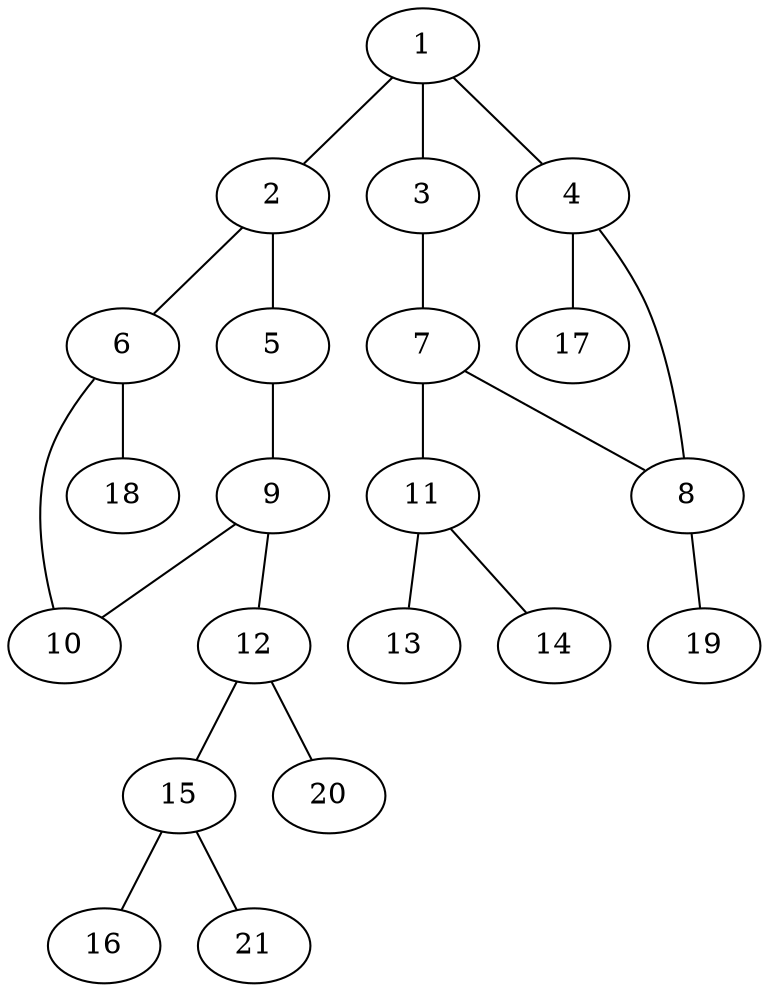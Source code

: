 graph molecule_3954 {
	1	 [chem=C];
	2	 [chem=C];
	1 -- 2	 [valence=1];
	3	 [chem=O];
	1 -- 3	 [valence=1];
	4	 [chem=C];
	1 -- 4	 [valence=2];
	5	 [chem=N];
	2 -- 5	 [valence=1];
	6	 [chem=C];
	2 -- 6	 [valence=2];
	7	 [chem=C];
	3 -- 7	 [valence=1];
	8	 [chem=C];
	4 -- 8	 [valence=1];
	17	 [chem=H];
	4 -- 17	 [valence=1];
	9	 [chem=C];
	5 -- 9	 [valence=2];
	10	 [chem=S];
	6 -- 10	 [valence=1];
	18	 [chem=H];
	6 -- 18	 [valence=1];
	7 -- 8	 [valence=2];
	11	 [chem=N];
	7 -- 11	 [valence=1];
	19	 [chem=H];
	8 -- 19	 [valence=1];
	9 -- 10	 [valence=1];
	12	 [chem=N];
	9 -- 12	 [valence=1];
	13	 [chem=O];
	11 -- 13	 [valence=2];
	14	 [chem=O];
	11 -- 14	 [valence=1];
	15	 [chem=C];
	12 -- 15	 [valence=1];
	20	 [chem=H];
	12 -- 20	 [valence=1];
	16	 [chem=O];
	15 -- 16	 [valence=2];
	21	 [chem=H];
	15 -- 21	 [valence=1];
}
